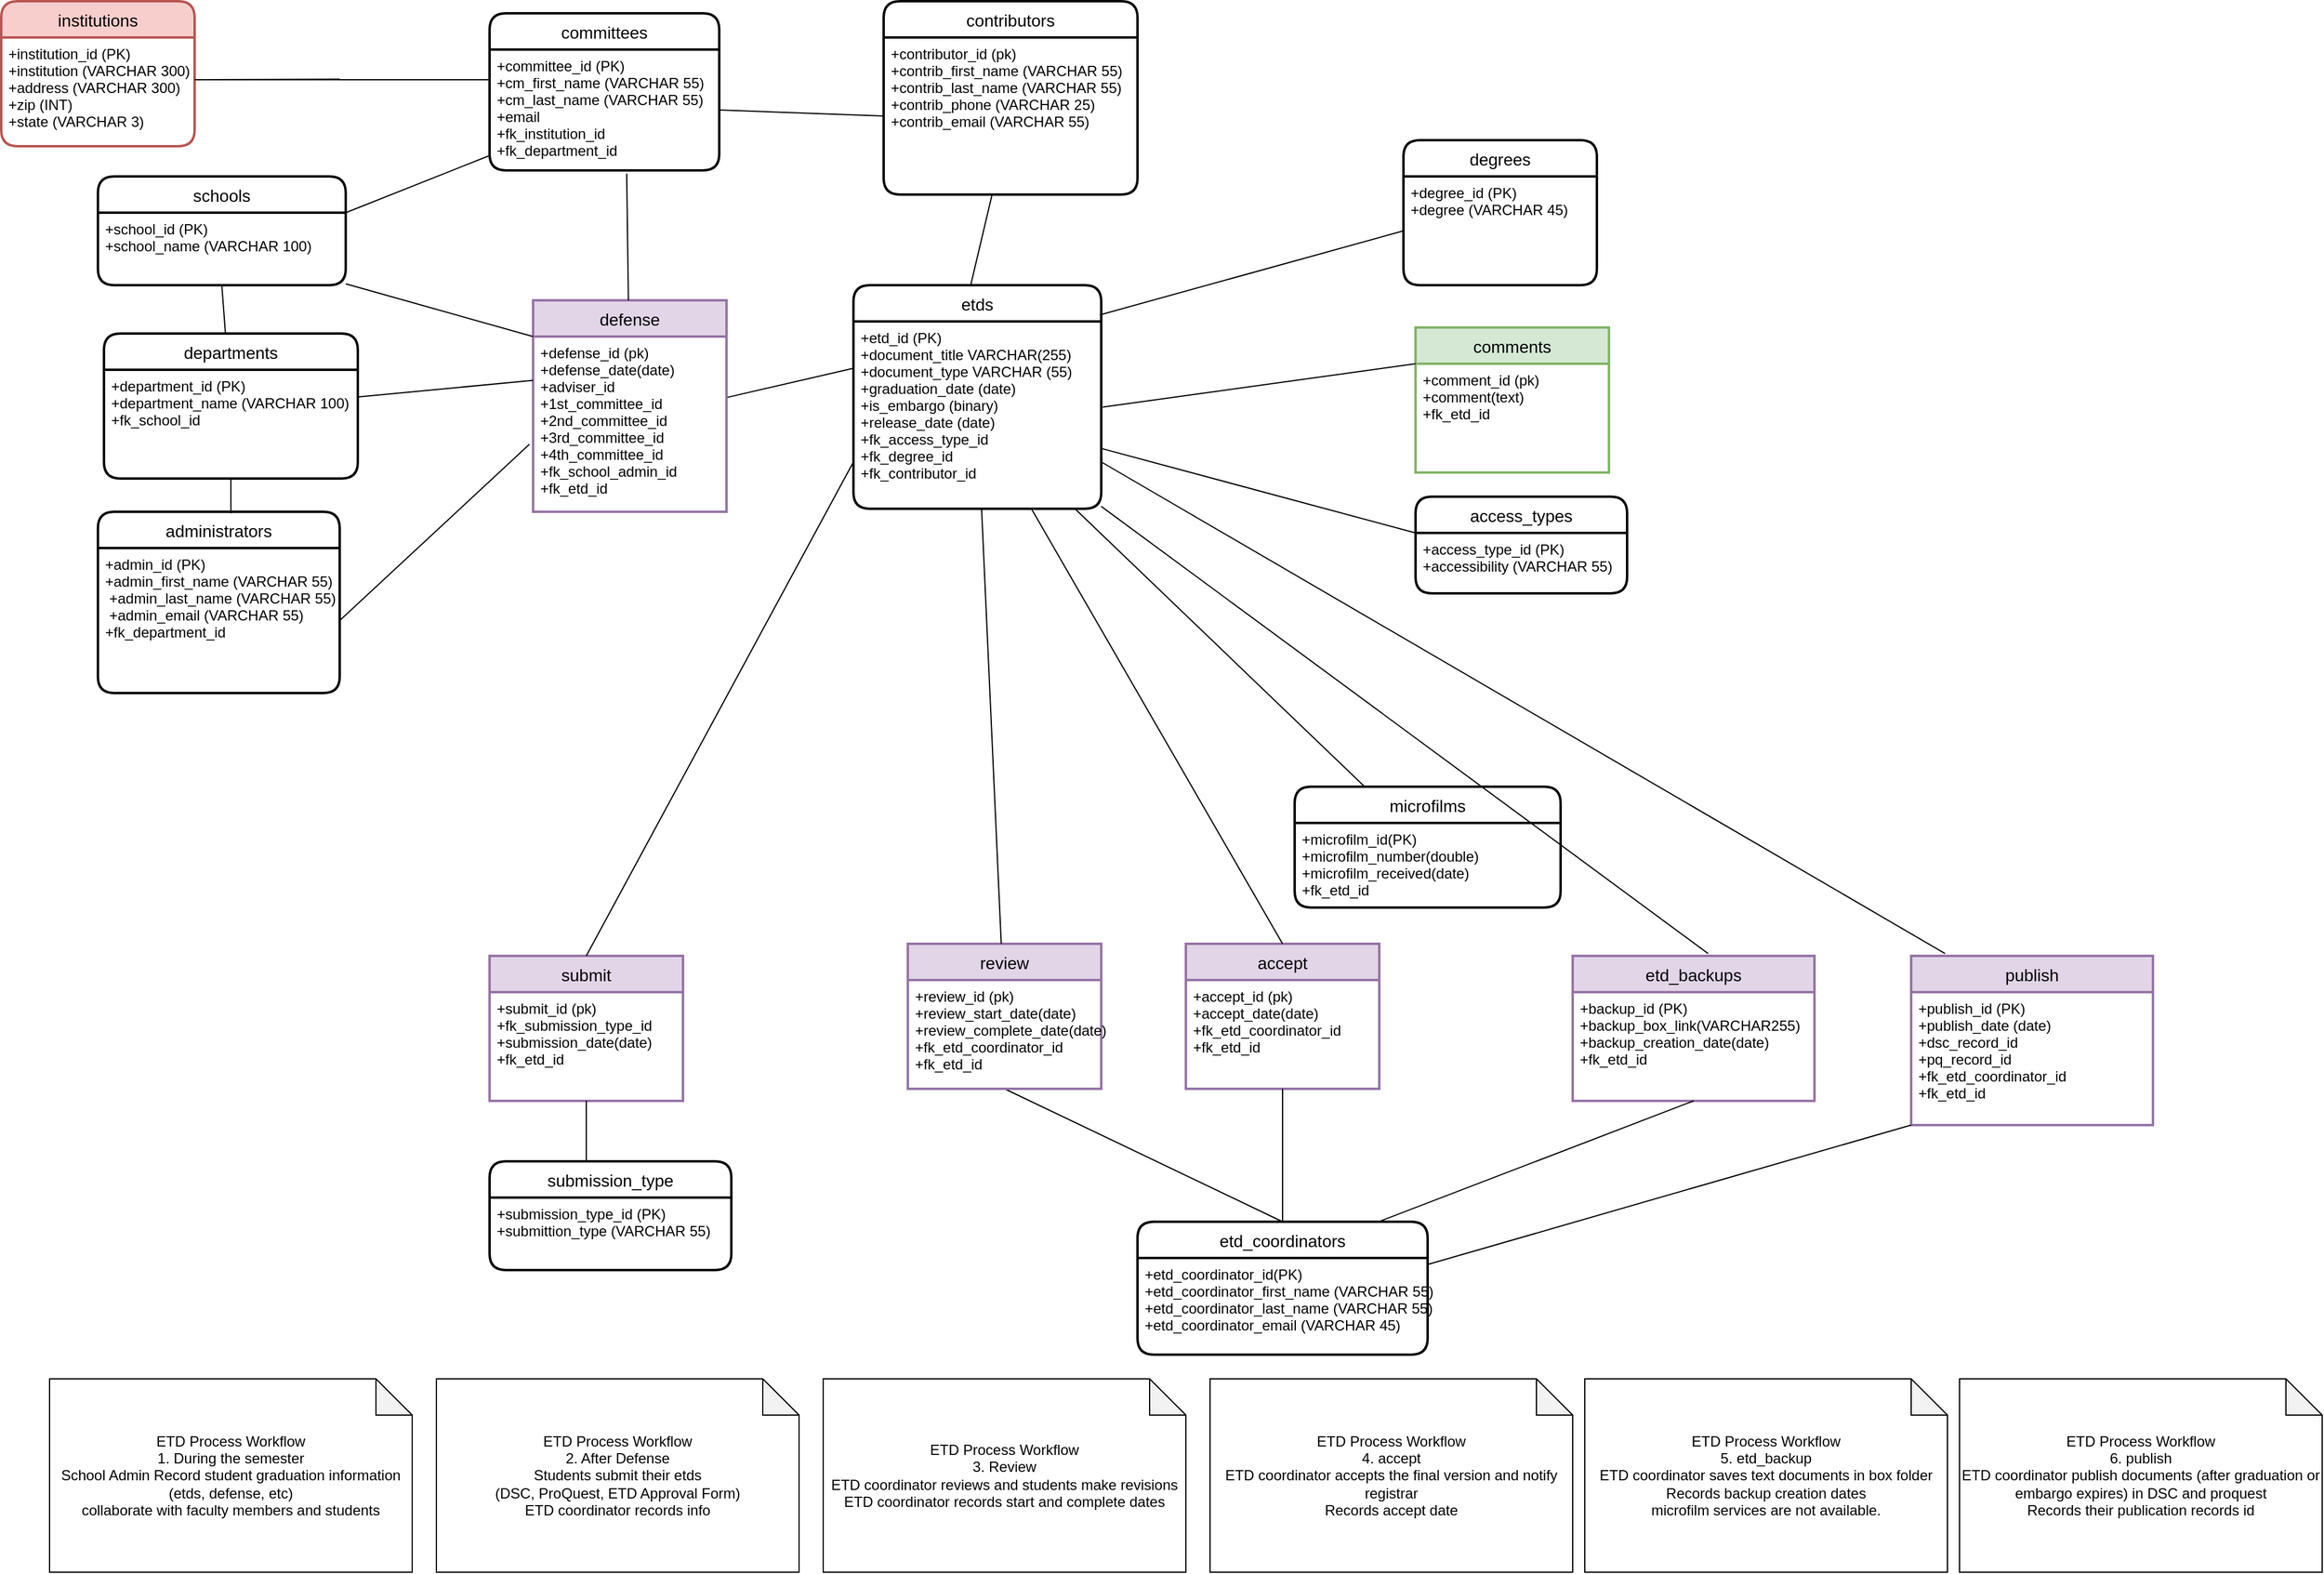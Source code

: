 <mxfile version="21.0.2" type="github"><diagram name="Page-1" id="bCdHcoOprMlhuqlILHgN"><mxGraphModel dx="1272" dy="715" grid="1" gridSize="10" guides="1" tooltips="1" connect="1" arrows="1" fold="1" page="1" pageScale="1" pageWidth="1100" pageHeight="3000" math="0" shadow="0"><root><mxCell id="0"/><mxCell id="1" parent="0"/><mxCell id="fiIwrQZjNbjAmB5EqSlc-1" value="etds" style="swimlane;childLayout=stackLayout;horizontal=1;startSize=30;horizontalStack=0;rounded=1;fontSize=14;fontStyle=0;strokeWidth=2;resizeParent=0;resizeLast=1;shadow=0;dashed=0;align=center;" parent="1" vertex="1"><mxGeometry x="735" y="255" width="205" height="185" as="geometry"/></mxCell><mxCell id="69XepmFHPPC8ri-lPb0K-62" value="" style="endArrow=none;html=1;rounded=0;" parent="fiIwrQZjNbjAmB5EqSlc-1" target="fiIwrQZjNbjAmB5EqSlc-12" edge="1"><mxGeometry relative="1" as="geometry"><mxPoint x="97" as="sourcePoint"/><mxPoint x="97" y="-90" as="targetPoint"/></mxGeometry></mxCell><mxCell id="fiIwrQZjNbjAmB5EqSlc-2" value="+etd_id (PK)&#10;+document_title VARCHAR(255)&#10;+document_type VARCHAR (55)&#10;+graduation_date (date)&#10;+is_embargo (binary)&#10;+release_date (date)&#10;+fk_access_type_id&#10;+fk_degree_id&#10;+fk_contributor_id&#10;&#10;&#10;&#10;&#10;" style="align=left;strokeColor=none;fillColor=none;spacingLeft=4;fontSize=12;verticalAlign=top;resizable=0;rotatable=0;part=1;labelBackgroundColor=none;" parent="fiIwrQZjNbjAmB5EqSlc-1" vertex="1"><mxGeometry y="30" width="205" height="155" as="geometry"/></mxCell><mxCell id="fiIwrQZjNbjAmB5EqSlc-3" value="committees" style="swimlane;childLayout=stackLayout;horizontal=1;startSize=30;horizontalStack=0;rounded=1;fontSize=14;fontStyle=0;strokeWidth=2;resizeParent=0;resizeLast=1;shadow=0;dashed=0;align=center;" parent="1" vertex="1"><mxGeometry x="434" y="30" width="190" height="130" as="geometry"/></mxCell><mxCell id="fiIwrQZjNbjAmB5EqSlc-4" value="+committee_id (PK)&#10;+cm_first_name (VARCHAR 55)&#10;+cm_last_name (VARCHAR 55)&#10;+email&#10;+fk_institution_id&#10;+fk_department_id&#10;" style="align=left;strokeColor=none;fillColor=none;spacingLeft=4;fontSize=12;verticalAlign=top;resizable=0;rotatable=0;part=1;" parent="fiIwrQZjNbjAmB5EqSlc-3" vertex="1"><mxGeometry y="30" width="190" height="100" as="geometry"/></mxCell><mxCell id="fiIwrQZjNbjAmB5EqSlc-5" value="degrees" style="swimlane;childLayout=stackLayout;horizontal=1;startSize=30;horizontalStack=0;rounded=1;fontSize=14;fontStyle=0;strokeWidth=2;resizeParent=0;resizeLast=1;shadow=0;dashed=0;align=center;" parent="1" vertex="1"><mxGeometry x="1190" y="135" width="160" height="120" as="geometry"/></mxCell><mxCell id="fiIwrQZjNbjAmB5EqSlc-6" value="+degree_id (PK)&#10;+degree (VARCHAR 45)" style="align=left;strokeColor=none;fillColor=none;spacingLeft=4;fontSize=12;verticalAlign=top;resizable=0;rotatable=0;part=1;" parent="fiIwrQZjNbjAmB5EqSlc-5" vertex="1"><mxGeometry y="30" width="160" height="90" as="geometry"/></mxCell><mxCell id="fiIwrQZjNbjAmB5EqSlc-9" value="administrators" style="swimlane;childLayout=stackLayout;horizontal=1;startSize=30;horizontalStack=0;rounded=1;fontSize=14;fontStyle=0;strokeWidth=2;resizeParent=0;resizeLast=1;shadow=0;dashed=0;align=center;" parent="1" vertex="1"><mxGeometry x="110" y="442.5" width="200" height="150" as="geometry"/></mxCell><mxCell id="fiIwrQZjNbjAmB5EqSlc-10" value="+admin_id (PK)&#10;+admin_first_name (VARCHAR 55)&#10; +admin_last_name (VARCHAR 55)&#10; +admin_email (VARCHAR 55)&#10;+fk_department_id&#10;" style="align=left;strokeColor=none;fillColor=none;spacingLeft=4;fontSize=12;verticalAlign=top;resizable=0;rotatable=0;part=1;" parent="fiIwrQZjNbjAmB5EqSlc-9" vertex="1"><mxGeometry y="30" width="200" height="120" as="geometry"/></mxCell><mxCell id="fiIwrQZjNbjAmB5EqSlc-11" value="contributors" style="swimlane;childLayout=stackLayout;horizontal=1;startSize=30;horizontalStack=0;rounded=1;fontSize=14;fontStyle=0;strokeWidth=2;resizeParent=0;resizeLast=1;shadow=0;dashed=0;align=center;" parent="1" vertex="1"><mxGeometry x="760" y="20" width="210" height="160" as="geometry"/></mxCell><mxCell id="fiIwrQZjNbjAmB5EqSlc-12" value="+contributor_id (pk)&#10;+contrib_first_name (VARCHAR 55)&#10;+contrib_last_name (VARCHAR 55)&#10;+contrib_phone (VARCHAR 25)&#10;+contrib_email (VARCHAR 55)&#10;" style="align=left;strokeColor=none;fillColor=none;spacingLeft=4;fontSize=12;verticalAlign=top;resizable=0;rotatable=0;part=1;" parent="fiIwrQZjNbjAmB5EqSlc-11" vertex="1"><mxGeometry y="30" width="210" height="130" as="geometry"/></mxCell><mxCell id="fiIwrQZjNbjAmB5EqSlc-13" value="schools" style="swimlane;childLayout=stackLayout;horizontal=1;startSize=30;horizontalStack=0;rounded=1;fontSize=14;fontStyle=0;strokeWidth=2;resizeParent=0;resizeLast=1;shadow=0;dashed=0;align=center;" parent="1" vertex="1"><mxGeometry x="110" y="165" width="205" height="90" as="geometry"/></mxCell><mxCell id="fiIwrQZjNbjAmB5EqSlc-14" value="+school_id (PK)&#10;+school_name (VARCHAR 100)" style="align=left;strokeColor=none;fillColor=none;spacingLeft=4;fontSize=12;verticalAlign=top;resizable=0;rotatable=0;part=1;" parent="fiIwrQZjNbjAmB5EqSlc-13" vertex="1"><mxGeometry y="30" width="205" height="60" as="geometry"/></mxCell><mxCell id="fiIwrQZjNbjAmB5EqSlc-15" value="departments" style="swimlane;childLayout=stackLayout;horizontal=1;startSize=30;horizontalStack=0;rounded=1;fontSize=14;fontStyle=0;strokeWidth=2;resizeParent=0;resizeLast=1;shadow=0;dashed=0;align=center;" parent="1" vertex="1"><mxGeometry x="115" y="295" width="210" height="120" as="geometry"/></mxCell><mxCell id="fiIwrQZjNbjAmB5EqSlc-16" value="+department_id (PK)&#10;+department_name (VARCHAR 100)&#10;+fk_school_id" style="align=left;strokeColor=none;fillColor=none;spacingLeft=4;fontSize=12;verticalAlign=top;resizable=0;rotatable=0;part=1;" parent="fiIwrQZjNbjAmB5EqSlc-15" vertex="1"><mxGeometry y="30" width="210" height="90" as="geometry"/></mxCell><mxCell id="fiIwrQZjNbjAmB5EqSlc-29" value="" style="endArrow=none;html=1;rounded=0;entryX=0;entryY=0.5;entryDx=0;entryDy=0;exitX=0.994;exitY=0.133;exitDx=0;exitDy=0;exitPerimeter=0;" parent="1" source="fiIwrQZjNbjAmB5EqSlc-1" target="fiIwrQZjNbjAmB5EqSlc-6" edge="1"><mxGeometry relative="1" as="geometry"><mxPoint x="960" y="250" as="sourcePoint"/><mxPoint x="1120" y="250" as="targetPoint"/></mxGeometry></mxCell><mxCell id="fiIwrQZjNbjAmB5EqSlc-37" value="" style="endArrow=none;html=1;rounded=0;exitX=1;exitY=0.5;exitDx=0;exitDy=0;entryX=0;entryY=0.5;entryDx=0;entryDy=0;" parent="1" source="fiIwrQZjNbjAmB5EqSlc-4" target="fiIwrQZjNbjAmB5EqSlc-12" edge="1"><mxGeometry relative="1" as="geometry"><mxPoint x="830" y="290" as="sourcePoint"/><mxPoint x="990" y="290" as="targetPoint"/></mxGeometry></mxCell><mxCell id="fiIwrQZjNbjAmB5EqSlc-46" value="" style="endArrow=none;html=1;rounded=0;exitX=0.5;exitY=0;exitDx=0;exitDy=0;entryX=0.5;entryY=1;entryDx=0;entryDy=0;" parent="1" source="fiIwrQZjNbjAmB5EqSlc-21" target="69XepmFHPPC8ri-lPb0K-13" edge="1"><mxGeometry relative="1" as="geometry"><mxPoint x="630" y="570" as="sourcePoint"/><mxPoint x="770" y="830" as="targetPoint"/></mxGeometry></mxCell><mxCell id="fiIwrQZjNbjAmB5EqSlc-52" value="comments" style="swimlane;childLayout=stackLayout;horizontal=1;startSize=30;horizontalStack=0;rounded=1;fontSize=14;fontStyle=0;strokeWidth=2;resizeParent=0;resizeLast=1;shadow=0;dashed=0;align=center;arcSize=0;fillColor=#d5e8d4;strokeColor=#82b366;" parent="1" vertex="1"><mxGeometry x="1200" y="290" width="160" height="120" as="geometry"/></mxCell><mxCell id="fiIwrQZjNbjAmB5EqSlc-53" value="+comment_id (pk)&#10;+comment(text)&#10;+fk_etd_id&#10;" style="align=left;strokeColor=none;fillColor=none;spacingLeft=4;fontSize=12;verticalAlign=top;resizable=0;rotatable=0;part=1;" parent="fiIwrQZjNbjAmB5EqSlc-52" vertex="1"><mxGeometry y="30" width="160" height="90" as="geometry"/></mxCell><mxCell id="69XepmFHPPC8ri-lPb0K-50" style="edgeStyle=orthogonalEdgeStyle;rounded=0;orthogonalLoop=1;jettySize=auto;html=1;exitX=0.5;exitY=1;exitDx=0;exitDy=0;" parent="fiIwrQZjNbjAmB5EqSlc-52" source="fiIwrQZjNbjAmB5EqSlc-53" target="fiIwrQZjNbjAmB5EqSlc-53" edge="1"><mxGeometry relative="1" as="geometry"/></mxCell><mxCell id="fiIwrQZjNbjAmB5EqSlc-54" value="" style="endArrow=none;html=1;rounded=0;exitX=0;exitY=0;exitDx=0;exitDy=0;entryX=1.006;entryY=0.457;entryDx=0;entryDy=0;entryPerimeter=0;" parent="1" source="fiIwrQZjNbjAmB5EqSlc-53" target="fiIwrQZjNbjAmB5EqSlc-2" edge="1"><mxGeometry relative="1" as="geometry"><mxPoint x="990" y="450" as="sourcePoint"/><mxPoint x="1150" y="450" as="targetPoint"/></mxGeometry></mxCell><mxCell id="fiIwrQZjNbjAmB5EqSlc-56" value="access_types" style="swimlane;childLayout=stackLayout;horizontal=1;startSize=30;horizontalStack=0;rounded=1;fontSize=14;fontStyle=0;strokeWidth=2;resizeParent=0;resizeLast=1;shadow=0;dashed=0;align=center;" parent="1" vertex="1"><mxGeometry x="1200" y="430" width="175" height="80" as="geometry"/></mxCell><mxCell id="fiIwrQZjNbjAmB5EqSlc-57" value="+access_type_id (PK)&#10;+accessibility (VARCHAR 55)" style="align=left;strokeColor=none;fillColor=none;spacingLeft=4;fontSize=12;verticalAlign=top;resizable=0;rotatable=0;part=1;" parent="fiIwrQZjNbjAmB5EqSlc-56" vertex="1"><mxGeometry y="30" width="175" height="50" as="geometry"/></mxCell><mxCell id="fiIwrQZjNbjAmB5EqSlc-58" value="" style="endArrow=none;html=1;rounded=0;exitX=0;exitY=0;exitDx=0;exitDy=0;" parent="1" source="fiIwrQZjNbjAmB5EqSlc-57" target="fiIwrQZjNbjAmB5EqSlc-2" edge="1"><mxGeometry relative="1" as="geometry"><mxPoint x="990" y="630" as="sourcePoint"/><mxPoint x="1150" y="630" as="targetPoint"/></mxGeometry></mxCell><mxCell id="fiIwrQZjNbjAmB5EqSlc-59" value="microfilms" style="swimlane;childLayout=stackLayout;horizontal=1;startSize=30;horizontalStack=0;rounded=1;fontSize=14;fontStyle=0;strokeWidth=2;resizeParent=0;resizeLast=1;shadow=0;dashed=0;align=center;" parent="1" vertex="1"><mxGeometry x="1100" y="670" width="220" height="100" as="geometry"/></mxCell><mxCell id="fiIwrQZjNbjAmB5EqSlc-60" value="+microfilm_id(PK)&#10;+microfilm_number(double)&#10;+microfilm_received(date)&#10;+fk_etd_id" style="align=left;strokeColor=none;fillColor=none;spacingLeft=4;fontSize=12;verticalAlign=top;resizable=0;rotatable=0;part=1;" parent="fiIwrQZjNbjAmB5EqSlc-59" vertex="1"><mxGeometry y="30" width="220" height="70" as="geometry"/></mxCell><mxCell id="fiIwrQZjNbjAmB5EqSlc-61" value="" style="endArrow=none;html=1;rounded=0;" parent="1" source="fiIwrQZjNbjAmB5EqSlc-59" target="fiIwrQZjNbjAmB5EqSlc-2" edge="1"><mxGeometry relative="1" as="geometry"><mxPoint x="528" y="630" as="sourcePoint"/><mxPoint x="993.009" y="520" as="targetPoint"/></mxGeometry></mxCell><mxCell id="fiIwrQZjNbjAmB5EqSlc-72" value="institutions" style="swimlane;childLayout=stackLayout;horizontal=1;startSize=30;horizontalStack=0;rounded=1;fontSize=14;fontStyle=0;strokeWidth=2;resizeParent=0;resizeLast=1;shadow=0;dashed=0;align=center;fillColor=#f8cecc;strokeColor=#b85450;" parent="1" vertex="1"><mxGeometry x="30" y="20" width="160" height="120" as="geometry"/></mxCell><mxCell id="fiIwrQZjNbjAmB5EqSlc-73" value="+institution_id (PK)&#10;+institution (VARCHAR 300)&#10;+address (VARCHAR 300)&#10;+zip (INT)&#10;+state (VARCHAR 3)" style="align=left;strokeColor=none;fillColor=none;spacingLeft=4;fontSize=12;verticalAlign=top;resizable=0;rotatable=0;part=1;" parent="fiIwrQZjNbjAmB5EqSlc-72" vertex="1"><mxGeometry y="30" width="160" height="90" as="geometry"/></mxCell><mxCell id="69XepmFHPPC8ri-lPb0K-12" value="review" style="swimlane;childLayout=stackLayout;horizontal=1;startSize=30;horizontalStack=0;rounded=1;fontSize=14;fontStyle=0;strokeWidth=2;resizeParent=0;resizeLast=1;shadow=0;dashed=0;align=center;arcSize=0;fillColor=#e1d5e7;strokeColor=#9673a6;" parent="1" vertex="1"><mxGeometry x="780" y="800" width="160" height="120" as="geometry"/></mxCell><mxCell id="69XepmFHPPC8ri-lPb0K-13" value="+review_id (pk)&#10;+review_start_date(date)&#10;+review_complete_date(date)&#10;+fk_etd_coordinator_id&#10;+fk_etd_id" style="align=left;strokeColor=none;fillColor=none;spacingLeft=4;fontSize=12;verticalAlign=top;resizable=0;rotatable=0;part=1;" parent="69XepmFHPPC8ri-lPb0K-12" vertex="1"><mxGeometry y="30" width="160" height="90" as="geometry"/></mxCell><mxCell id="69XepmFHPPC8ri-lPb0K-14" value="" style="endArrow=none;html=1;rounded=0;" parent="1" source="69XepmFHPPC8ri-lPb0K-12" target="fiIwrQZjNbjAmB5EqSlc-2" edge="1"><mxGeometry relative="1" as="geometry"><mxPoint x="980" y="650" as="sourcePoint"/><mxPoint x="1062.5" y="520" as="targetPoint"/></mxGeometry></mxCell><mxCell id="69XepmFHPPC8ri-lPb0K-15" value="defense" style="swimlane;childLayout=stackLayout;horizontal=1;startSize=30;horizontalStack=0;rounded=1;fontSize=14;fontStyle=0;strokeWidth=2;resizeParent=0;resizeLast=1;shadow=0;dashed=0;align=center;arcSize=0;fillColor=#e1d5e7;strokeColor=#9673a6;" parent="1" vertex="1"><mxGeometry x="470" y="267.5" width="160" height="175" as="geometry"/></mxCell><mxCell id="69XepmFHPPC8ri-lPb0K-16" value="+defense_id (pk)&#10;+defense_date(date)&#10;+adviser_id&#10;+1st_committee_id&#10;+2nd_committee_id&#10;+3rd_committee_id&#10;+4th_committee_id&#10;+fk_school_admin_id&#10;+fk_etd_id" style="align=left;strokeColor=none;fillColor=none;spacingLeft=4;fontSize=12;verticalAlign=top;resizable=0;rotatable=0;part=1;" parent="69XepmFHPPC8ri-lPb0K-15" vertex="1"><mxGeometry y="30" width="160" height="145" as="geometry"/></mxCell><mxCell id="69XepmFHPPC8ri-lPb0K-21" value="" style="endArrow=none;html=1;rounded=0;exitX=0.597;exitY=1.028;exitDx=0;exitDy=0;exitPerimeter=0;" parent="1" source="fiIwrQZjNbjAmB5EqSlc-4" target="69XepmFHPPC8ri-lPb0K-15" edge="1"><mxGeometry relative="1" as="geometry"><mxPoint x="634" y="120" as="sourcePoint"/><mxPoint x="749" y="103" as="targetPoint"/></mxGeometry></mxCell><mxCell id="69XepmFHPPC8ri-lPb0K-24" value="" style="endArrow=none;html=1;rounded=0;exitX=1;exitY=0.5;exitDx=0;exitDy=0;entryX=-0.019;entryY=0.615;entryDx=0;entryDy=0;entryPerimeter=0;" parent="1" source="fiIwrQZjNbjAmB5EqSlc-10" target="69XepmFHPPC8ri-lPb0K-16" edge="1"><mxGeometry relative="1" as="geometry"><mxPoint x="325" y="310" as="sourcePoint"/><mxPoint x="400" y="285" as="targetPoint"/></mxGeometry></mxCell><mxCell id="69XepmFHPPC8ri-lPb0K-25" value="" style="endArrow=none;html=1;rounded=0;exitX=1;exitY=0.25;exitDx=0;exitDy=0;entryX=0;entryY=0.25;entryDx=0;entryDy=0;" parent="1" target="fiIwrQZjNbjAmB5EqSlc-4" edge="1"><mxGeometry relative="1" as="geometry"><mxPoint x="310" y="84.5" as="sourcePoint"/><mxPoint x="354" y="84.5" as="targetPoint"/><Array as="points"><mxPoint x="190" y="85"/></Array></mxGeometry></mxCell><mxCell id="69XepmFHPPC8ri-lPb0K-26" value="submit" style="swimlane;childLayout=stackLayout;horizontal=1;startSize=30;horizontalStack=0;rounded=1;fontSize=14;fontStyle=0;strokeWidth=2;resizeParent=0;resizeLast=1;shadow=0;dashed=0;align=center;arcSize=0;fillColor=#e1d5e7;strokeColor=#9673a6;" parent="1" vertex="1"><mxGeometry x="434" y="810" width="160" height="120" as="geometry"/></mxCell><mxCell id="69XepmFHPPC8ri-lPb0K-27" value="+submit_id (pk)&#10;+fk_submission_type_id&#10;+submission_date(date)&#10;+fk_etd_id &#10;" style="align=left;strokeColor=none;fillColor=none;spacingLeft=4;fontSize=12;verticalAlign=top;resizable=0;rotatable=0;part=1;" parent="69XepmFHPPC8ri-lPb0K-26" vertex="1"><mxGeometry y="30" width="160" height="90" as="geometry"/></mxCell><mxCell id="69XepmFHPPC8ri-lPb0K-31" value="submission_type" style="swimlane;childLayout=stackLayout;horizontal=1;startSize=30;horizontalStack=0;rounded=1;fontSize=14;fontStyle=0;strokeWidth=2;resizeParent=0;resizeLast=1;shadow=0;dashed=0;align=center;" parent="1" vertex="1"><mxGeometry x="434" y="980" width="200" height="90" as="geometry"/></mxCell><mxCell id="69XepmFHPPC8ri-lPb0K-32" value="+submission_type_id (PK)&#10;+submittion_type (VARCHAR 55)&#10;" style="align=left;strokeColor=none;fillColor=none;spacingLeft=4;fontSize=12;verticalAlign=top;resizable=0;rotatable=0;part=1;" parent="69XepmFHPPC8ri-lPb0K-31" vertex="1"><mxGeometry y="30" width="200" height="60" as="geometry"/></mxCell><mxCell id="69XepmFHPPC8ri-lPb0K-33" value="" style="endArrow=none;html=1;rounded=0;exitX=0.4;exitY=0;exitDx=0;exitDy=0;exitPerimeter=0;" parent="1" source="69XepmFHPPC8ri-lPb0K-31" target="69XepmFHPPC8ri-lPb0K-27" edge="1"><mxGeometry relative="1" as="geometry"><mxPoint x="820" y="767.5" as="sourcePoint"/><mxPoint x="830" y="717.5" as="targetPoint"/></mxGeometry></mxCell><mxCell id="69XepmFHPPC8ri-lPb0K-34" value="accept" style="swimlane;childLayout=stackLayout;horizontal=1;startSize=30;horizontalStack=0;rounded=1;fontSize=14;fontStyle=0;strokeWidth=2;resizeParent=0;resizeLast=1;shadow=0;dashed=0;align=center;arcSize=0;fillColor=#e1d5e7;strokeColor=#9673a6;" parent="1" vertex="1"><mxGeometry x="1010" y="800" width="160" height="120" as="geometry"/></mxCell><mxCell id="69XepmFHPPC8ri-lPb0K-35" value="+accept_id (pk)&#10;+accept_date(date)&#10;+fk_etd_coordinator_id&#10;+fk_etd_id" style="align=left;strokeColor=none;fillColor=none;spacingLeft=4;fontSize=12;verticalAlign=top;resizable=0;rotatable=0;part=1;" parent="69XepmFHPPC8ri-lPb0K-34" vertex="1"><mxGeometry y="30" width="160" height="90" as="geometry"/></mxCell><mxCell id="69XepmFHPPC8ri-lPb0K-37" value="" style="endArrow=none;html=1;rounded=0;entryX=0.5;entryY=1;entryDx=0;entryDy=0;" parent="1" source="fiIwrQZjNbjAmB5EqSlc-21" target="69XepmFHPPC8ri-lPb0K-35" edge="1"><mxGeometry relative="1" as="geometry"><mxPoint x="960" y="920" as="sourcePoint"/><mxPoint x="990" y="945" as="targetPoint"/></mxGeometry></mxCell><mxCell id="69XepmFHPPC8ri-lPb0K-38" value="etd_backups" style="swimlane;childLayout=stackLayout;horizontal=1;startSize=30;horizontalStack=0;rounded=1;fontSize=14;fontStyle=0;strokeWidth=2;resizeParent=0;resizeLast=1;shadow=0;dashed=0;align=center;arcSize=0;fillColor=#e1d5e7;strokeColor=#9673a6;" parent="1" vertex="1"><mxGeometry x="1330" y="810" width="200" height="120" as="geometry"/></mxCell><mxCell id="69XepmFHPPC8ri-lPb0K-39" value="+backup_id (PK)&#10;+backup_box_link(VARCHAR255)&#10;+backup_creation_date(date)&#10;+fk_etd_id" style="align=left;strokeColor=none;fillColor=none;spacingLeft=4;fontSize=12;verticalAlign=top;resizable=0;rotatable=0;part=1;" parent="69XepmFHPPC8ri-lPb0K-38" vertex="1"><mxGeometry y="30" width="200" height="90" as="geometry"/></mxCell><mxCell id="69XepmFHPPC8ri-lPb0K-40" value="publish" style="swimlane;childLayout=stackLayout;horizontal=1;startSize=30;horizontalStack=0;rounded=1;fontSize=14;fontStyle=0;strokeWidth=2;resizeParent=0;resizeLast=1;shadow=0;dashed=0;align=center;arcSize=0;fillColor=#e1d5e7;strokeColor=#9673a6;" parent="1" vertex="1"><mxGeometry x="1610" y="810" width="200" height="140" as="geometry"/></mxCell><mxCell id="69XepmFHPPC8ri-lPb0K-41" value="+publish_id (PK)&#10;+publish_date (date)&#10;+dsc_record_id&#10;+pq_record_id&#10;+fk_etd_coordinator_id&#10;+fk_etd_id" style="align=left;strokeColor=none;fillColor=none;spacingLeft=4;fontSize=12;verticalAlign=top;resizable=0;rotatable=0;part=1;" parent="69XepmFHPPC8ri-lPb0K-40" vertex="1"><mxGeometry y="30" width="200" height="110" as="geometry"/></mxCell><mxCell id="69XepmFHPPC8ri-lPb0K-46" value="" style="endArrow=none;html=1;rounded=0;exitX=0;exitY=0.25;exitDx=0;exitDy=0;entryX=1.005;entryY=0.347;entryDx=0;entryDy=0;entryPerimeter=0;" parent="1" source="fiIwrQZjNbjAmB5EqSlc-2" target="69XepmFHPPC8ri-lPb0K-16" edge="1"><mxGeometry relative="1" as="geometry"><mxPoint x="958" y="310" as="sourcePoint"/><mxPoint x="784" y="351" as="targetPoint"/></mxGeometry></mxCell><mxCell id="69XepmFHPPC8ri-lPb0K-47" value="" style="endArrow=none;html=1;rounded=0;exitX=0;exitY=0.75;exitDx=0;exitDy=0;entryX=0.5;entryY=0;entryDx=0;entryDy=0;" parent="1" source="fiIwrQZjNbjAmB5EqSlc-2" target="69XepmFHPPC8ri-lPb0K-26" edge="1"><mxGeometry relative="1" as="geometry"><mxPoint x="891" y="549" as="sourcePoint"/><mxPoint x="770" y="540" as="targetPoint"/><Array as="points"/></mxGeometry></mxCell><mxCell id="69XepmFHPPC8ri-lPb0K-48" value="" style="endArrow=none;html=1;rounded=0;exitX=0.5;exitY=0;exitDx=0;exitDy=0;" parent="1" source="69XepmFHPPC8ri-lPb0K-34" target="fiIwrQZjNbjAmB5EqSlc-2" edge="1"><mxGeometry relative="1" as="geometry"><mxPoint x="1400" y="820" as="sourcePoint"/><mxPoint x="1095.05" y="521" as="targetPoint"/></mxGeometry></mxCell><mxCell id="69XepmFHPPC8ri-lPb0K-49" value="" style="endArrow=none;html=1;rounded=0;entryX=1;entryY=0.75;entryDx=0;entryDy=0;exitX=0.14;exitY=-0.014;exitDx=0;exitDy=0;exitPerimeter=0;" parent="1" source="69XepmFHPPC8ri-lPb0K-40" target="fiIwrQZjNbjAmB5EqSlc-2" edge="1"><mxGeometry relative="1" as="geometry"><mxPoint x="1410" y="789" as="sourcePoint"/><mxPoint x="1245" y="510" as="targetPoint"/></mxGeometry></mxCell><mxCell id="69XepmFHPPC8ri-lPb0K-54" value="" style="endArrow=none;html=1;rounded=0;exitX=0.55;exitY=0.008;exitDx=0;exitDy=0;exitPerimeter=0;entryX=0.5;entryY=1;entryDx=0;entryDy=0;" parent="1" source="fiIwrQZjNbjAmB5EqSlc-9" target="fiIwrQZjNbjAmB5EqSlc-16" edge="1"><mxGeometry relative="1" as="geometry"><mxPoint x="235" y="452" as="sourcePoint"/><mxPoint x="245" y="412.5" as="targetPoint"/><Array as="points"/></mxGeometry></mxCell><mxCell id="69XepmFHPPC8ri-lPb0K-52" value="" style="endArrow=none;html=1;rounded=0;entryX=0.5;entryY=1;entryDx=0;entryDy=0;" parent="1" source="fiIwrQZjNbjAmB5EqSlc-15" target="fiIwrQZjNbjAmB5EqSlc-14" edge="1"><mxGeometry relative="1" as="geometry"><mxPoint x="219" y="292.5" as="sourcePoint"/><mxPoint x="219.09" y="252.5" as="targetPoint"/><Array as="points"/></mxGeometry></mxCell><mxCell id="69XepmFHPPC8ri-lPb0K-59" value="" style="endArrow=none;html=1;rounded=0;exitX=1;exitY=0.25;exitDx=0;exitDy=0;entryX=0;entryY=0.25;entryDx=0;entryDy=0;" parent="1" source="fiIwrQZjNbjAmB5EqSlc-16" target="69XepmFHPPC8ri-lPb0K-16" edge="1"><mxGeometry relative="1" as="geometry"><mxPoint x="430" y="346" as="sourcePoint"/><mxPoint x="631" y="190" as="targetPoint"/></mxGeometry></mxCell><mxCell id="69XepmFHPPC8ri-lPb0K-60" value="" style="endArrow=none;html=1;rounded=0;entryX=0;entryY=0;entryDx=0;entryDy=0;" parent="1" source="fiIwrQZjNbjAmB5EqSlc-14" target="69XepmFHPPC8ri-lPb0K-16" edge="1"><mxGeometry relative="1" as="geometry"><mxPoint x="400" y="230" as="sourcePoint"/><mxPoint x="594" y="215" as="targetPoint"/></mxGeometry></mxCell><mxCell id="69XepmFHPPC8ri-lPb0K-61" value="" style="endArrow=none;html=1;rounded=0;exitX=0.56;exitY=-0.016;exitDx=0;exitDy=0;exitPerimeter=0;" parent="1" source="69XepmFHPPC8ri-lPb0K-38" target="fiIwrQZjNbjAmB5EqSlc-2" edge="1"><mxGeometry relative="1" as="geometry"><mxPoint x="1651.5" y="798" as="sourcePoint"/><mxPoint x="1240" y="530" as="targetPoint"/></mxGeometry></mxCell><mxCell id="69XepmFHPPC8ri-lPb0K-73" value="ETD Process Workflow&lt;br&gt;1. During the semester&lt;br&gt;School Admin Record student graduation information&lt;br&gt;(etds, defense, etc)&lt;br&gt;collaborate with faculty members and students" style="shape=note;whiteSpace=wrap;html=1;backgroundOutline=1;darkOpacity=0.05;" parent="1" vertex="1"><mxGeometry x="70" y="1160" width="300" height="160" as="geometry"/></mxCell><mxCell id="69XepmFHPPC8ri-lPb0K-74" value="ETD Process Workflow&lt;br&gt;2. After Defense&lt;br&gt;Students submit their etds&lt;br&gt;(DSC, ProQuest, ETD Approval Form)&lt;br&gt;ETD coordinator records info" style="shape=note;whiteSpace=wrap;html=1;backgroundOutline=1;darkOpacity=0.05;" parent="1" vertex="1"><mxGeometry x="390" y="1160" width="300" height="160" as="geometry"/></mxCell><mxCell id="69XepmFHPPC8ri-lPb0K-75" value="ETD Process Workflow&lt;br&gt;3. Review&lt;br&gt;ETD coordinator reviews and students make revisions&lt;br&gt;ETD coordinator records start and complete dates" style="shape=note;whiteSpace=wrap;html=1;backgroundOutline=1;darkOpacity=0.05;" parent="1" vertex="1"><mxGeometry x="710" y="1160" width="300" height="160" as="geometry"/></mxCell><mxCell id="69XepmFHPPC8ri-lPb0K-76" value="ETD Process Workflow&lt;br&gt;4. accept&lt;br&gt;ETD coordinator accepts the final version and notify registrar&lt;br&gt;Records accept date" style="shape=note;whiteSpace=wrap;html=1;backgroundOutline=1;darkOpacity=0.05;" parent="1" vertex="1"><mxGeometry x="1030" y="1160" width="300" height="160" as="geometry"/></mxCell><mxCell id="69XepmFHPPC8ri-lPb0K-77" value="ETD Process Workflow&lt;br&gt;5. etd_backup&lt;br&gt;ETD coordinator saves text documents in box folder&lt;br&gt;Records backup creation dates&lt;br&gt;microfilm services are not available." style="shape=note;whiteSpace=wrap;html=1;backgroundOutline=1;darkOpacity=0.05;" parent="1" vertex="1"><mxGeometry x="1340" y="1160" width="300" height="160" as="geometry"/></mxCell><mxCell id="69XepmFHPPC8ri-lPb0K-78" value="ETD Process Workflow&lt;br&gt;6. publish&lt;br&gt;ETD coordinator publish documents (after graduation or embargo expires) in DSC and proquest&lt;br&gt;Records their publication records id" style="shape=note;whiteSpace=wrap;html=1;backgroundOutline=1;darkOpacity=0.05;" parent="1" vertex="1"><mxGeometry x="1650" y="1160" width="300" height="160" as="geometry"/></mxCell><mxCell id="69XepmFHPPC8ri-lPb0K-80" value="" style="endArrow=none;html=1;rounded=0;entryX=0;entryY=1;entryDx=0;entryDy=0;startArrow=none;" parent="1" source="fiIwrQZjNbjAmB5EqSlc-22" target="69XepmFHPPC8ri-lPb0K-40" edge="1"><mxGeometry relative="1" as="geometry"><mxPoint x="985" y="1060" as="sourcePoint"/><mxPoint x="1375" y="910" as="targetPoint"/></mxGeometry></mxCell><mxCell id="fiIwrQZjNbjAmB5EqSlc-21" value="etd_coordinators" style="swimlane;childLayout=stackLayout;horizontal=1;startSize=30;horizontalStack=0;rounded=1;fontSize=14;fontStyle=0;strokeWidth=2;resizeParent=0;resizeLast=1;shadow=0;dashed=0;align=center;" parent="1" vertex="1"><mxGeometry x="970" y="1030" width="240" height="110" as="geometry"/></mxCell><mxCell id="fiIwrQZjNbjAmB5EqSlc-22" value="+etd_coordinator_id(PK)&#10;+etd_coordinator_first_name (VARCHAR 55)&#10;+etd_coordinator_last_name (VARCHAR 55)&#10;+etd_coordinator_email (VARCHAR 45)" style="align=left;strokeColor=none;fillColor=none;spacingLeft=4;fontSize=12;verticalAlign=top;resizable=0;rotatable=0;part=1;" parent="fiIwrQZjNbjAmB5EqSlc-21" vertex="1"><mxGeometry y="30" width="240" height="80" as="geometry"/></mxCell><mxCell id="69XepmFHPPC8ri-lPb0K-82" value="" style="endArrow=none;html=1;rounded=0;entryX=0.5;entryY=1;entryDx=0;entryDy=0;startArrow=none;exitX=0.837;exitY=-0.005;exitDx=0;exitDy=0;exitPerimeter=0;" parent="1" source="fiIwrQZjNbjAmB5EqSlc-21" target="69XepmFHPPC8ri-lPb0K-39" edge="1"><mxGeometry relative="1" as="geometry"><mxPoint x="1150" y="1010" as="sourcePoint"/><mxPoint x="1550" y="880" as="targetPoint"/></mxGeometry></mxCell><mxCell id="69XepmFHPPC8ri-lPb0K-83" value="" style="endArrow=none;html=1;rounded=0;exitX=1;exitY=0;exitDx=0;exitDy=0;" parent="1" source="fiIwrQZjNbjAmB5EqSlc-14" target="fiIwrQZjNbjAmB5EqSlc-4" edge="1"><mxGeometry relative="1" as="geometry"><mxPoint x="315" y="180" as="sourcePoint"/><mxPoint x="470" y="224" as="targetPoint"/></mxGeometry></mxCell></root></mxGraphModel></diagram></mxfile>